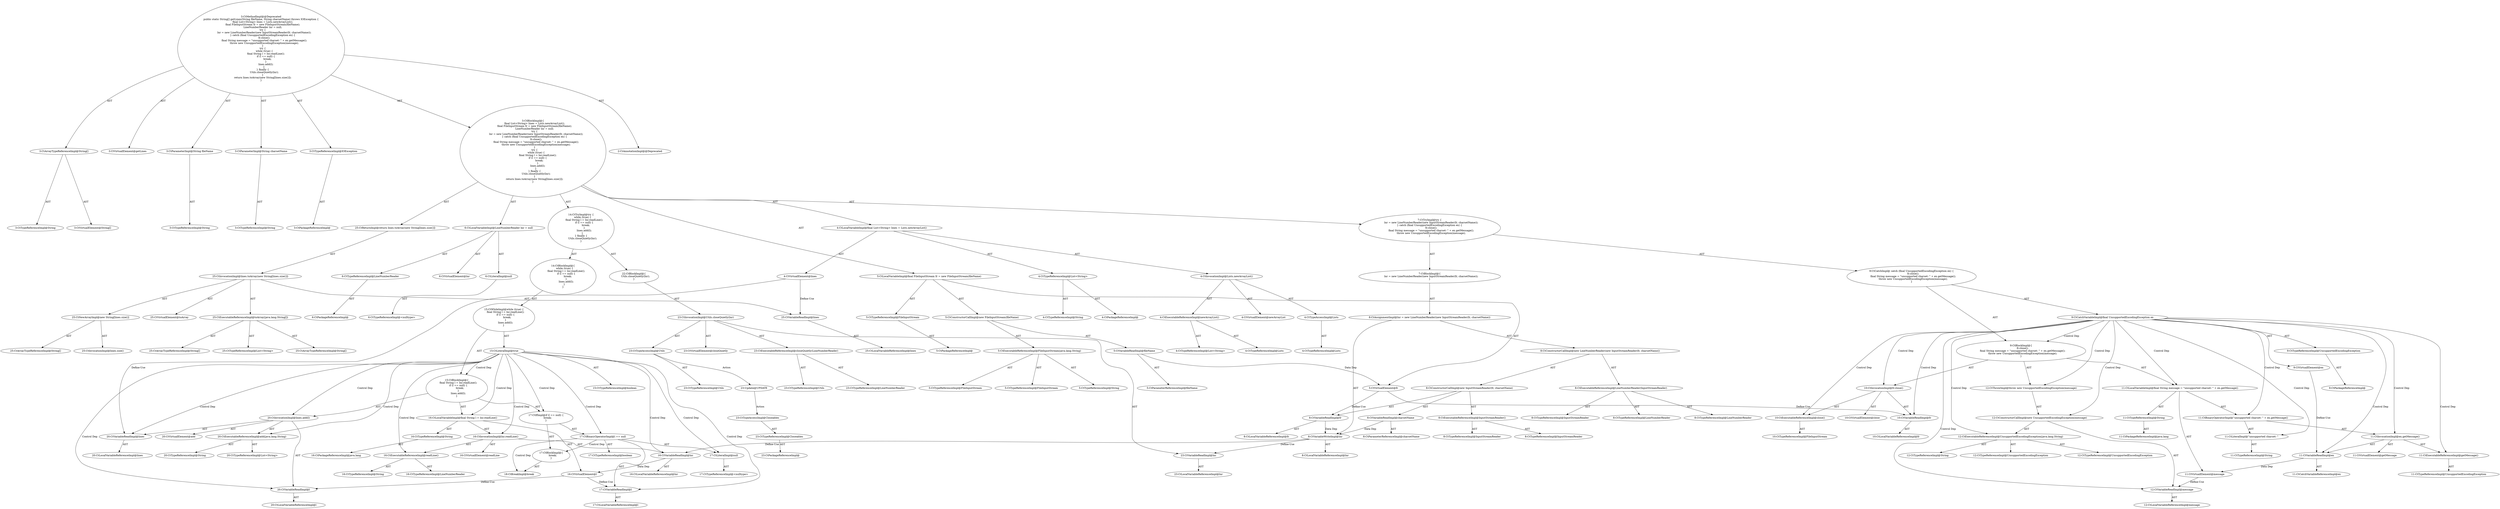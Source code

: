 digraph "getLines#?,String,String" {
0 [label="3:CtVirtualElement@String[]" shape=ellipse]
1 [label="3:CtArrayTypeReferenceImpl@String[]" shape=ellipse]
2 [label="3:CtTypeReferenceImpl@String" shape=ellipse]
3 [label="3:CtVirtualElement@getLines" shape=ellipse]
4 [label="3:CtParameterImpl@String fileName" shape=ellipse]
5 [label="3:CtTypeReferenceImpl@String" shape=ellipse]
6 [label="3:CtParameterImpl@String charsetName" shape=ellipse]
7 [label="3:CtTypeReferenceImpl@String" shape=ellipse]
8 [label="3:CtTypeReferenceImpl@IOException" shape=ellipse]
9 [label="3:CtPackageReferenceImpl@" shape=ellipse]
10 [label="4:CtTypeReferenceImpl@List<String>" shape=ellipse]
11 [label="4:CtPackageReferenceImpl@" shape=ellipse]
12 [label="4:CtTypeReferenceImpl@String" shape=ellipse]
13 [label="4:CtExecutableReferenceImpl@newArrayList()" shape=ellipse]
14 [label="4:CtTypeReferenceImpl@Lists" shape=ellipse]
15 [label="4:CtTypeReferenceImpl@List<String>" shape=ellipse]
16 [label="4:CtVirtualElement@newArrayList" shape=ellipse]
17 [label="4:CtTypeAccessImpl@Lists" shape=ellipse]
18 [label="4:CtTypeReferenceImpl@Lists" shape=ellipse]
19 [label="4:CtInvocationImpl@Lists.newArrayList()" shape=ellipse]
20 [label="4:CtVirtualElement@lines" shape=ellipse]
21 [label="4:CtLocalVariableImpl@final List<String> lines = Lists.newArrayList()" shape=ellipse]
22 [label="5:CtTypeReferenceImpl@FileInputStream" shape=ellipse]
23 [label="5:CtPackageReferenceImpl@" shape=ellipse]
24 [label="5:CtExecutableReferenceImpl@FileInputStream(java.lang.String)" shape=ellipse]
25 [label="5:CtTypeReferenceImpl@FileInputStream" shape=ellipse]
26 [label="5:CtTypeReferenceImpl@FileInputStream" shape=ellipse]
27 [label="5:CtTypeReferenceImpl@String" shape=ellipse]
28 [label="5:CtVariableReadImpl@fileName" shape=ellipse]
29 [label="5:CtParameterReferenceImpl@fileName" shape=ellipse]
30 [label="5:CtConstructorCallImpl@new FileInputStream(fileName)" shape=ellipse]
31 [label="5:CtVirtualElement@fr" shape=ellipse]
32 [label="5:CtLocalVariableImpl@final FileInputStream fr = new FileInputStream(fileName)" shape=ellipse]
33 [label="6:CtTypeReferenceImpl@LineNumberReader" shape=ellipse]
34 [label="6:CtPackageReferenceImpl@" shape=ellipse]
35 [label="6:CtLiteralImpl@null" shape=ellipse]
36 [label="6:CtTypeReferenceImpl@<nulltype>" shape=ellipse]
37 [label="6:CtVirtualElement@lnr" shape=ellipse]
38 [label="6:CtLocalVariableImpl@LineNumberReader lnr = null" shape=ellipse]
39 [label="8:CtVariableWriteImpl@lnr" shape=ellipse]
40 [label="8:CtLocalVariableReferenceImpl@lnr" shape=ellipse]
41 [label="8:CtExecutableReferenceImpl@LineNumberReader(InputStreamReader)" shape=ellipse]
42 [label="8:CtTypeReferenceImpl@LineNumberReader" shape=ellipse]
43 [label="8:CtTypeReferenceImpl@LineNumberReader" shape=ellipse]
44 [label="8:CtTypeReferenceImpl@InputStreamReader" shape=ellipse]
45 [label="8:CtExecutableReferenceImpl@InputStreamReader()" shape=ellipse]
46 [label="8:CtTypeReferenceImpl@InputStreamReader" shape=ellipse]
47 [label="8:CtTypeReferenceImpl@InputStreamReader" shape=ellipse]
48 [label="8:CtVariableReadImpl@fr" shape=ellipse]
49 [label="8:CtLocalVariableReferenceImpl@fr" shape=ellipse]
50 [label="8:CtVariableReadImpl@charsetName" shape=ellipse]
51 [label="8:CtParameterReferenceImpl@charsetName" shape=ellipse]
52 [label="8:CtConstructorCallImpl@new InputStreamReader(fr, charsetName)" shape=ellipse]
53 [label="8:CtConstructorCallImpl@new LineNumberReader(new InputStreamReader(fr, charsetName))" shape=ellipse]
54 [label="8:CtAssignmentImpl@lnr = new LineNumberReader(new InputStreamReader(fr, charsetName))" shape=ellipse]
55 [label="7:CtBlockImpl@\{
    lnr = new LineNumberReader(new InputStreamReader(fr, charsetName));
\}" shape=ellipse]
56 [label="9:CtVirtualElement@ex" shape=ellipse]
57 [label="9:CtTypeReferenceImpl@UnsupportedEncodingException" shape=ellipse]
58 [label="9:CtPackageReferenceImpl@" shape=ellipse]
59 [label="9:CtCatchVariableImpl@final UnsupportedEncodingException ex" shape=ellipse]
60 [label="10:CtExecutableReferenceImpl@close()" shape=ellipse]
61 [label="10:CtTypeReferenceImpl@FileInputStream" shape=ellipse]
62 [label="10:CtVirtualElement@close" shape=ellipse]
63 [label="10:CtVariableReadImpl@fr" shape=ellipse]
64 [label="10:CtLocalVariableReferenceImpl@fr" shape=ellipse]
65 [label="10:CtInvocationImpl@fr.close()" shape=ellipse]
66 [label="11:CtTypeReferenceImpl@String" shape=ellipse]
67 [label="11:CtPackageReferenceImpl@java.lang" shape=ellipse]
68 [label="11:CtLiteralImpl@\"unsupported charset: \"" shape=ellipse]
69 [label="11:CtTypeReferenceImpl@String" shape=ellipse]
70 [label="11:CtExecutableReferenceImpl@getMessage()" shape=ellipse]
71 [label="11:CtTypeReferenceImpl@UnsupportedEncodingException" shape=ellipse]
72 [label="11:CtVirtualElement@getMessage" shape=ellipse]
73 [label="11:CtVariableReadImpl@ex" shape=ellipse]
74 [label="11:CtCatchVariableReferenceImpl@ex" shape=ellipse]
75 [label="11:CtInvocationImpl@ex.getMessage()" shape=ellipse]
76 [label="11:CtBinaryOperatorImpl@\"unsupported charset: \" + ex.getMessage()" shape=ellipse]
77 [label="11:CtVirtualElement@message" shape=ellipse]
78 [label="11:CtLocalVariableImpl@final String message = \"unsupported charset: \" + ex.getMessage()" shape=ellipse]
79 [label="12:CtExecutableReferenceImpl@UnsupportedEncodingException(java.lang.String)" shape=ellipse]
80 [label="12:CtTypeReferenceImpl@UnsupportedEncodingException" shape=ellipse]
81 [label="12:CtTypeReferenceImpl@UnsupportedEncodingException" shape=ellipse]
82 [label="12:CtTypeReferenceImpl@String" shape=ellipse]
83 [label="12:CtVariableReadImpl@message" shape=ellipse]
84 [label="12:CtLocalVariableReferenceImpl@message" shape=ellipse]
85 [label="12:CtConstructorCallImpl@new UnsupportedEncodingException(message)" shape=ellipse]
86 [label="12:CtThrowImpl@throw new UnsupportedEncodingException(message)" shape=ellipse]
87 [label="9:CtBlockImpl@\{
    fr.close();
    final String message = \"unsupported charset: \" + ex.getMessage();
    throw new UnsupportedEncodingException(message);
\}" shape=ellipse]
88 [label="9:CtCatchImpl@ catch (final UnsupportedEncodingException ex) \{
    fr.close();
    final String message = \"unsupported charset: \" + ex.getMessage();
    throw new UnsupportedEncodingException(message);
\}" shape=ellipse]
89 [label="7:CtTryImpl@try \{
    lnr = new LineNumberReader(new InputStreamReader(fr, charsetName));
\} catch (final UnsupportedEncodingException ex) \{
    fr.close();
    final String message = \"unsupported charset: \" + ex.getMessage();
    throw new UnsupportedEncodingException(message);
\}" shape=ellipse]
90 [label="15:CtLiteralImpl@true" shape=ellipse]
91 [label="15:CtTypeReferenceImpl@boolean" shape=ellipse]
92 [label="16:CtTypeReferenceImpl@String" shape=ellipse]
93 [label="16:CtPackageReferenceImpl@java.lang" shape=ellipse]
94 [label="16:CtExecutableReferenceImpl@readLine()" shape=ellipse]
95 [label="16:CtTypeReferenceImpl@LineNumberReader" shape=ellipse]
96 [label="16:CtTypeReferenceImpl@String" shape=ellipse]
97 [label="16:CtVirtualElement@readLine" shape=ellipse]
98 [label="16:CtVariableReadImpl@lnr" shape=ellipse]
99 [label="16:CtLocalVariableReferenceImpl@lnr" shape=ellipse]
100 [label="16:CtInvocationImpl@lnr.readLine()" shape=ellipse]
101 [label="16:CtVirtualElement@l" shape=ellipse]
102 [label="16:CtLocalVariableImpl@final String l = lnr.readLine()" shape=ellipse]
103 [label="17:CtVariableReadImpl@l" shape=ellipse]
104 [label="17:CtLocalVariableReferenceImpl@l" shape=ellipse]
105 [label="17:CtLiteralImpl@null" shape=ellipse]
106 [label="17:CtTypeReferenceImpl@<nulltype>" shape=ellipse]
107 [label="17:CtBinaryOperatorImpl@l == null" shape=ellipse]
108 [label="17:CtTypeReferenceImpl@boolean" shape=ellipse]
109 [label="18:CtBreakImpl@break" shape=ellipse]
110 [label="17:CtBlockImpl@\{
    break;
\}" shape=ellipse]
111 [label="17:CtIfImpl@if (l == null) \{
    break;
\}" shape=ellipse]
112 [label="20:CtExecutableReferenceImpl@add(java.lang.String)" shape=ellipse]
113 [label="20:CtTypeReferenceImpl@List<String>" shape=ellipse]
114 [label="20:CtTypeReferenceImpl@String" shape=ellipse]
115 [label="20:CtVirtualElement@add" shape=ellipse]
116 [label="20:CtVariableReadImpl@lines" shape=ellipse]
117 [label="20:CtLocalVariableReferenceImpl@lines" shape=ellipse]
118 [label="20:CtVariableReadImpl@l" shape=ellipse]
119 [label="20:CtLocalVariableReferenceImpl@l" shape=ellipse]
120 [label="20:CtInvocationImpl@lines.add(l)" shape=ellipse]
121 [label="15:CtBlockImpl@\{
    final String l = lnr.readLine();
    if (l == null) \{
        break;
    \}
    lines.add(l);
\}" shape=ellipse]
122 [label="15:CtWhileImpl@while (true) \{
    final String l = lnr.readLine();
    if (l == null) \{
        break;
    \}
    lines.add(l);
\} " shape=ellipse]
123 [label="14:CtBlockImpl@\{
    while (true) \{
        final String l = lnr.readLine();
        if (l == null) \{
            break;
        \}
        lines.add(l);
    \} 
\}" shape=ellipse]
124 [label="23:CtExecutableReferenceImpl@closeQuietly(LineNumberReader)" shape=ellipse]
125 [label="23:CtTypeReferenceImpl@Utils" shape=ellipse]
126 [label="23:CtTypeReferenceImpl@LineNumberReader" shape=ellipse]
127 [label="23:CtVirtualElement@closeQuietly" shape=ellipse]
128 [label="23:CtTypeAccessImpl@Utils" shape=ellipse]
129 [label="23:CtTypeReferenceImpl@Utils" shape=ellipse]
130 [label="23:CtVariableReadImpl@lnr" shape=ellipse]
131 [label="23:CtLocalVariableReferenceImpl@lnr" shape=ellipse]
132 [label="23:CtInvocationImpl@Utils.closeQuietly(lnr)" shape=ellipse]
133 [label="22:CtBlockImpl@\{
    Utils.closeQuietly(lnr);
\}" shape=ellipse]
134 [label="14:CtTryImpl@try \{
    while (true) \{
        final String l = lnr.readLine();
        if (l == null) \{
            break;
        \}
        lines.add(l);
    \} 
\} finally \{
    Utils.closeQuietly(lnr);
\}" shape=ellipse]
135 [label="25:CtExecutableReferenceImpl@toArray(java.lang.String[])" shape=ellipse]
136 [label="25:CtTypeReferenceImpl@List<String>" shape=ellipse]
137 [label="25:CtArrayTypeReferenceImpl@String[]" shape=ellipse]
138 [label="25:CtArrayTypeReferenceImpl@String[]" shape=ellipse]
139 [label="25:CtVirtualElement@toArray" shape=ellipse]
140 [label="25:CtVariableReadImpl@lines" shape=ellipse]
141 [label="25:CtLocalVariableReferenceImpl@lines" shape=ellipse]
142 [label="25:CtNewArrayImpl@new String[lines.size()]" shape=ellipse]
143 [label="25:CtArrayTypeReferenceImpl@String[]" shape=ellipse]
144 [label="25:CtInvocationImpl@lines.size()" shape=ellipse]
145 [label="25:CtInvocationImpl@lines.toArray(new String[lines.size()])" shape=ellipse]
146 [label="25:CtReturnImpl@return lines.toArray(new String[lines.size()])" shape=ellipse]
147 [label="3:CtBlockImpl@\{
    final List<String> lines = Lists.newArrayList();
    final FileInputStream fr = new FileInputStream(fileName);
    LineNumberReader lnr = null;
    try \{
        lnr = new LineNumberReader(new InputStreamReader(fr, charsetName));
    \} catch (final UnsupportedEncodingException ex) \{
        fr.close();
        final String message = \"unsupported charset: \" + ex.getMessage();
        throw new UnsupportedEncodingException(message);
    \}
    try \{
        while (true) \{
            final String l = lnr.readLine();
            if (l == null) \{
                break;
            \}
            lines.add(l);
        \} 
    \} finally \{
        Utils.closeQuietly(lnr);
    \}
    return lines.toArray(new String[lines.size()]);
\}" shape=ellipse]
148 [label="3:CtMethodImpl@@Deprecated
public static String[] getLines(String fileName, String charsetName) throws IOException \{
    final List<String> lines = Lists.newArrayList();
    final FileInputStream fr = new FileInputStream(fileName);
    LineNumberReader lnr = null;
    try \{
        lnr = new LineNumberReader(new InputStreamReader(fr, charsetName));
    \} catch (final UnsupportedEncodingException ex) \{
        fr.close();
        final String message = \"unsupported charset: \" + ex.getMessage();
        throw new UnsupportedEncodingException(message);
    \}
    try \{
        while (true) \{
            final String l = lnr.readLine();
            if (l == null) \{
                break;
            \}
            lines.add(l);
        \} 
    \} finally \{
        Utils.closeQuietly(lnr);
    \}
    return lines.toArray(new String[lines.size()]);
\}" shape=ellipse]
149 [label="2:CtAnnotationImpl@@Deprecated" shape=ellipse]
150 [label="23:Update@UPDATE" shape=ellipse]
151 [label="23:CtPackageReferenceImpl@" shape=ellipse]
152 [label="23:CtTypeReferenceImpl@Closeables" shape=ellipse]
153 [label="23:CtTypeAccessImpl@Closeables" shape=ellipse]
1 -> 0 [label="AST"];
1 -> 2 [label="AST"];
4 -> 5 [label="AST"];
6 -> 7 [label="AST"];
8 -> 9 [label="AST"];
10 -> 11 [label="AST"];
10 -> 12 [label="AST"];
13 -> 14 [label="AST"];
13 -> 15 [label="AST"];
17 -> 18 [label="AST"];
19 -> 16 [label="AST"];
19 -> 17 [label="AST"];
19 -> 13 [label="AST"];
20 -> 116 [label="Define-Use"];
20 -> 140 [label="Define-Use"];
21 -> 20 [label="AST"];
21 -> 10 [label="AST"];
21 -> 19 [label="AST"];
22 -> 23 [label="AST"];
24 -> 25 [label="AST"];
24 -> 26 [label="AST"];
24 -> 27 [label="AST"];
28 -> 29 [label="AST"];
28 -> 31 [label="Data Dep"];
30 -> 24 [label="AST"];
30 -> 28 [label="AST"];
31 -> 48 [label="Define-Use"];
31 -> 63 [label="Define-Use"];
32 -> 31 [label="AST"];
32 -> 22 [label="AST"];
32 -> 30 [label="AST"];
33 -> 34 [label="AST"];
35 -> 36 [label="AST"];
38 -> 37 [label="AST"];
38 -> 33 [label="AST"];
38 -> 35 [label="AST"];
39 -> 40 [label="AST"];
39 -> 98 [label="Define-Use"];
39 -> 130 [label="Define-Use"];
41 -> 42 [label="AST"];
41 -> 43 [label="AST"];
41 -> 44 [label="AST"];
45 -> 46 [label="AST"];
45 -> 47 [label="AST"];
48 -> 49 [label="AST"];
48 -> 39 [label="Data Dep"];
50 -> 51 [label="AST"];
50 -> 39 [label="Data Dep"];
52 -> 45 [label="AST"];
52 -> 48 [label="AST"];
52 -> 50 [label="AST"];
53 -> 41 [label="AST"];
53 -> 52 [label="AST"];
54 -> 39 [label="AST"];
54 -> 53 [label="AST"];
55 -> 54 [label="AST"];
56 -> 73 [label="Define-Use"];
57 -> 58 [label="AST"];
59 -> 56 [label="AST"];
59 -> 57 [label="AST"];
59 -> 87 [label="Control Dep"];
59 -> 65 [label="Control Dep"];
59 -> 60 [label="Control Dep"];
59 -> 63 [label="Control Dep"];
59 -> 78 [label="Control Dep"];
59 -> 76 [label="Control Dep"];
59 -> 68 [label="Control Dep"];
59 -> 75 [label="Control Dep"];
59 -> 70 [label="Control Dep"];
59 -> 73 [label="Control Dep"];
59 -> 86 [label="Control Dep"];
59 -> 85 [label="Control Dep"];
59 -> 79 [label="Control Dep"];
59 -> 83 [label="Control Dep"];
60 -> 61 [label="AST"];
63 -> 64 [label="AST"];
65 -> 62 [label="AST"];
65 -> 63 [label="AST"];
65 -> 60 [label="AST"];
66 -> 67 [label="AST"];
68 -> 69 [label="AST"];
70 -> 71 [label="AST"];
73 -> 74 [label="AST"];
73 -> 77 [label="Data Dep"];
75 -> 72 [label="AST"];
75 -> 73 [label="AST"];
75 -> 70 [label="AST"];
76 -> 68 [label="AST"];
76 -> 75 [label="AST"];
77 -> 83 [label="Define-Use"];
78 -> 77 [label="AST"];
78 -> 66 [label="AST"];
78 -> 76 [label="AST"];
79 -> 80 [label="AST"];
79 -> 81 [label="AST"];
79 -> 82 [label="AST"];
83 -> 84 [label="AST"];
85 -> 79 [label="AST"];
85 -> 83 [label="AST"];
86 -> 85 [label="AST"];
87 -> 65 [label="AST"];
87 -> 78 [label="AST"];
87 -> 86 [label="AST"];
88 -> 59 [label="AST"];
88 -> 87 [label="AST"];
89 -> 55 [label="AST"];
89 -> 88 [label="AST"];
90 -> 91 [label="AST"];
90 -> 121 [label="Control Dep"];
90 -> 102 [label="Control Dep"];
90 -> 100 [label="Control Dep"];
90 -> 94 [label="Control Dep"];
90 -> 98 [label="Control Dep"];
90 -> 111 [label="Control Dep"];
90 -> 107 [label="Control Dep"];
90 -> 103 [label="Control Dep"];
90 -> 105 [label="Control Dep"];
90 -> 120 [label="Control Dep"];
90 -> 112 [label="Control Dep"];
90 -> 116 [label="Control Dep"];
90 -> 118 [label="Control Dep"];
92 -> 93 [label="AST"];
94 -> 95 [label="AST"];
94 -> 96 [label="AST"];
98 -> 99 [label="AST"];
98 -> 101 [label="Data Dep"];
100 -> 97 [label="AST"];
100 -> 98 [label="AST"];
100 -> 94 [label="AST"];
101 -> 103 [label="Define-Use"];
101 -> 118 [label="Define-Use"];
102 -> 101 [label="AST"];
102 -> 92 [label="AST"];
102 -> 100 [label="AST"];
103 -> 104 [label="AST"];
105 -> 106 [label="AST"];
107 -> 108 [label="AST"];
107 -> 103 [label="AST"];
107 -> 105 [label="AST"];
107 -> 110 [label="Control Dep"];
107 -> 109 [label="Control Dep"];
110 -> 109 [label="AST"];
111 -> 107 [label="AST"];
111 -> 110 [label="AST"];
112 -> 113 [label="AST"];
112 -> 114 [label="AST"];
116 -> 117 [label="AST"];
118 -> 119 [label="AST"];
120 -> 115 [label="AST"];
120 -> 116 [label="AST"];
120 -> 112 [label="AST"];
120 -> 118 [label="AST"];
121 -> 102 [label="AST"];
121 -> 111 [label="AST"];
121 -> 120 [label="AST"];
122 -> 90 [label="AST"];
122 -> 121 [label="AST"];
123 -> 122 [label="AST"];
124 -> 125 [label="AST"];
124 -> 126 [label="AST"];
128 -> 129 [label="AST"];
128 -> 150 [label="Action"];
130 -> 131 [label="AST"];
132 -> 127 [label="AST"];
132 -> 128 [label="AST"];
132 -> 124 [label="AST"];
132 -> 130 [label="AST"];
133 -> 132 [label="AST"];
134 -> 123 [label="AST"];
134 -> 133 [label="AST"];
135 -> 136 [label="AST"];
135 -> 137 [label="AST"];
135 -> 138 [label="AST"];
140 -> 141 [label="AST"];
142 -> 143 [label="AST"];
142 -> 144 [label="AST"];
145 -> 139 [label="AST"];
145 -> 140 [label="AST"];
145 -> 135 [label="AST"];
145 -> 142 [label="AST"];
146 -> 145 [label="AST"];
147 -> 21 [label="AST"];
147 -> 32 [label="AST"];
147 -> 38 [label="AST"];
147 -> 89 [label="AST"];
147 -> 134 [label="AST"];
147 -> 146 [label="AST"];
148 -> 3 [label="AST"];
148 -> 149 [label="AST"];
148 -> 1 [label="AST"];
148 -> 4 [label="AST"];
148 -> 6 [label="AST"];
148 -> 8 [label="AST"];
148 -> 147 [label="AST"];
150 -> 153 [label="Action"];
152 -> 151 [label="AST"];
153 -> 152 [label="AST"];
}